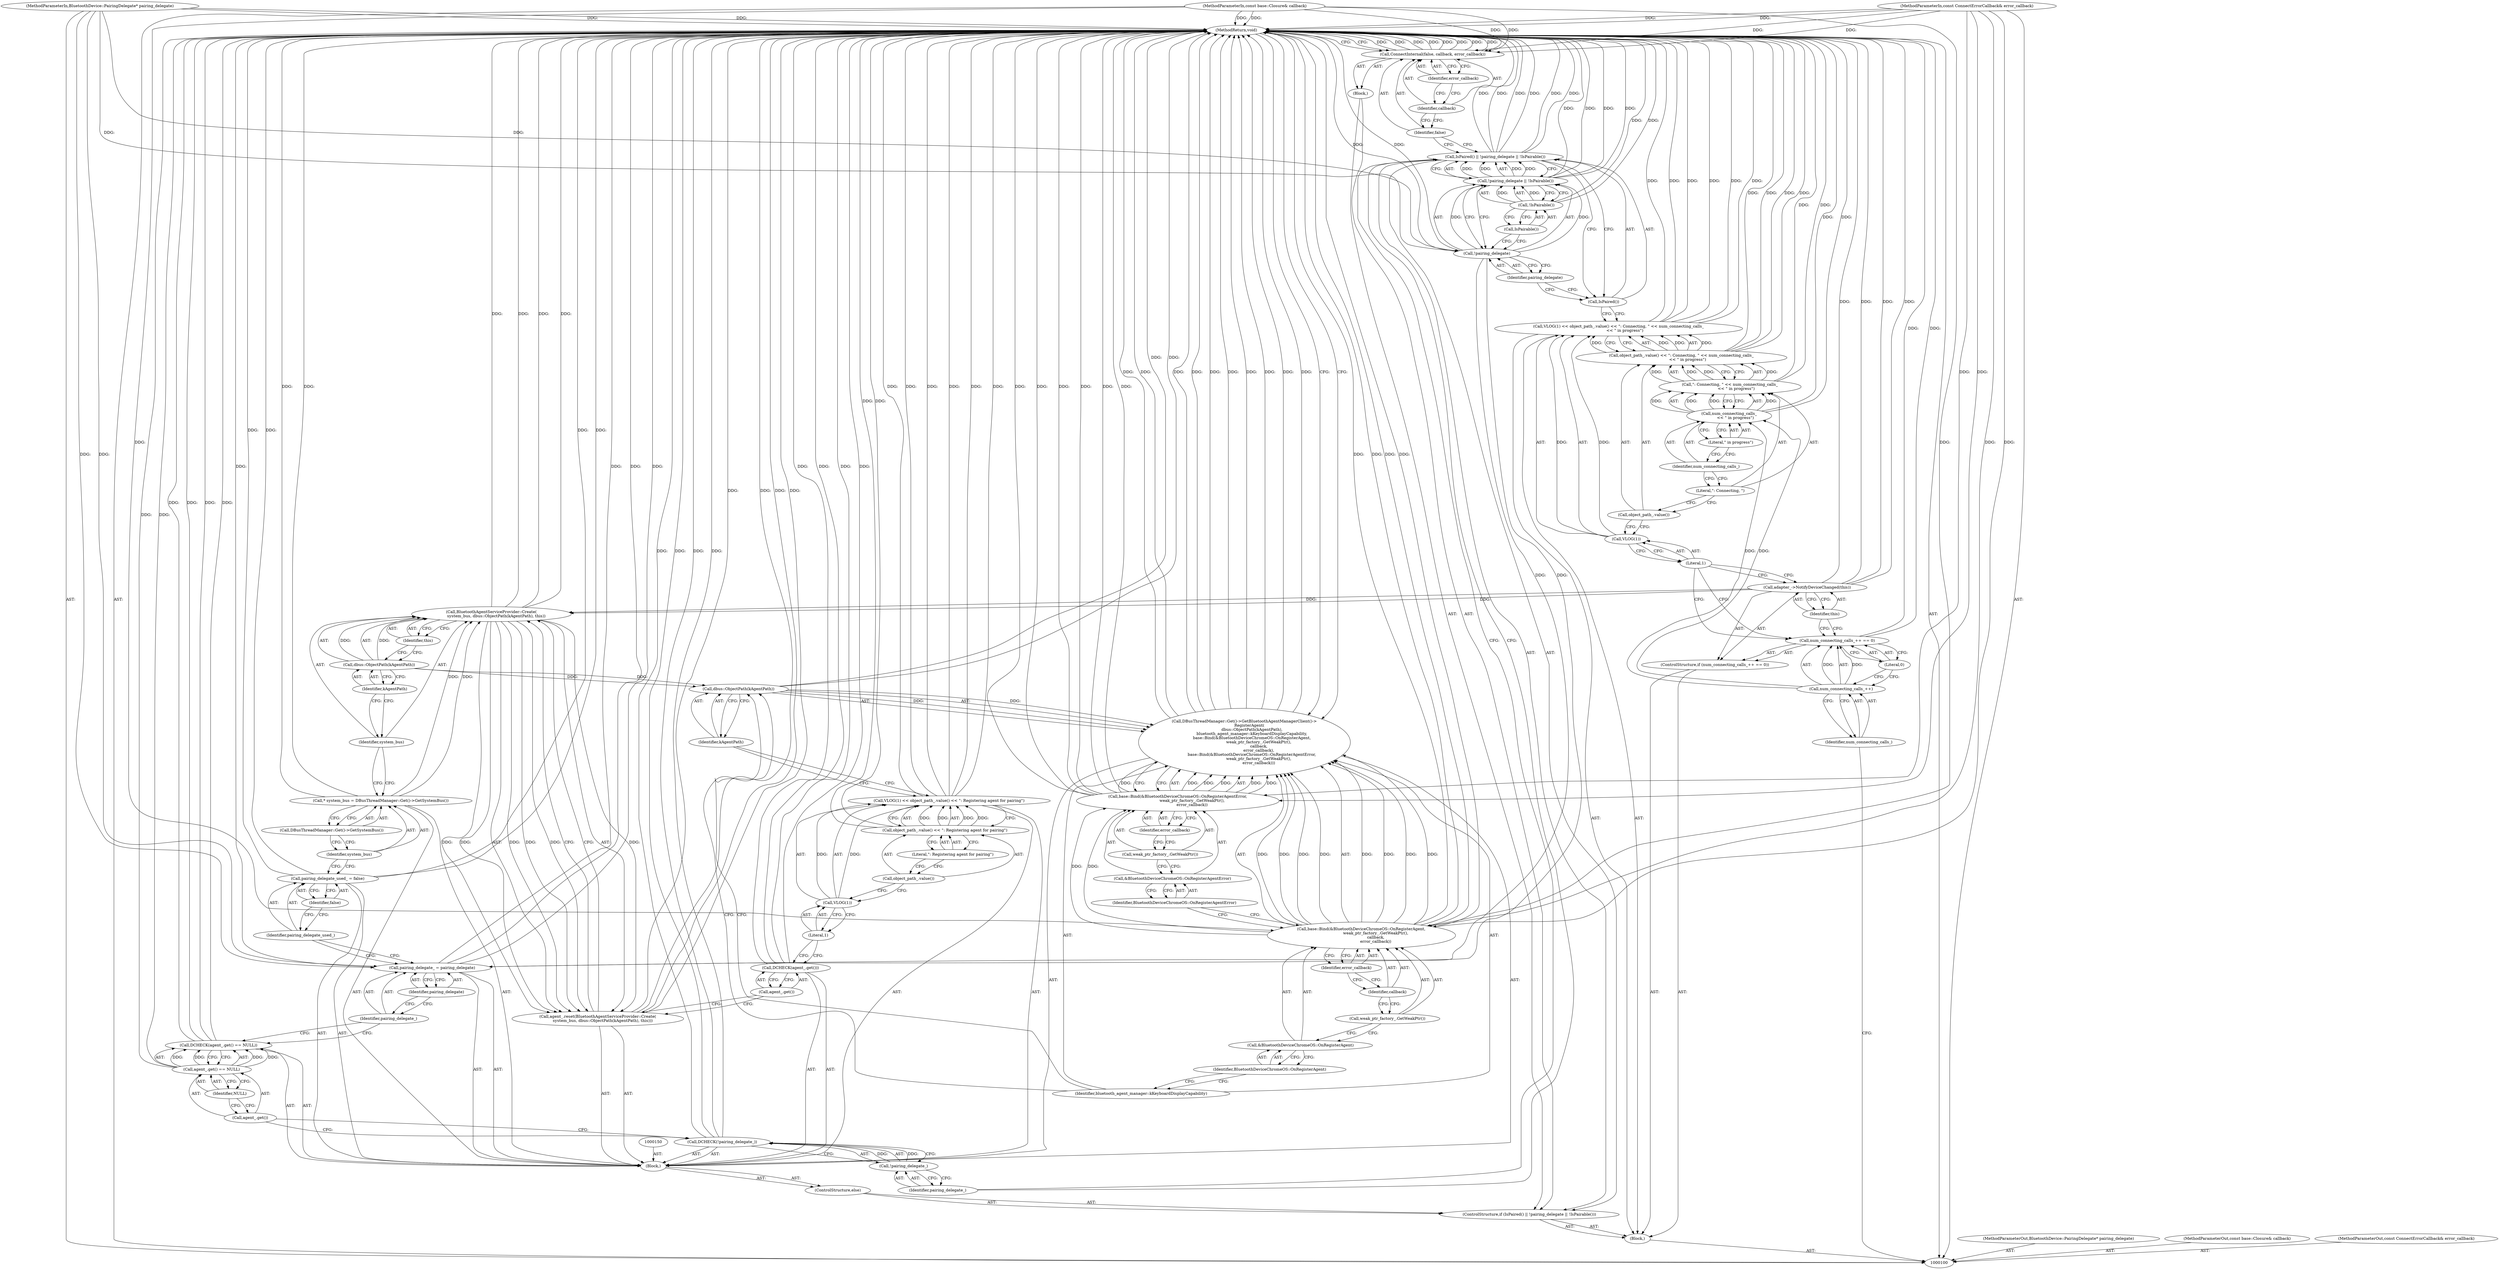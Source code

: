 digraph "1_Chrome_d358f57009b85fb7440208afa5ba87636b491889_7" {
"1000183" [label="(MethodReturn,void)"];
"1000122" [label="(ControlStructure,if (IsPaired() || !pairing_delegate || !IsPairable()))"];
"1000125" [label="(Call,!pairing_delegate || !IsPairable())"];
"1000126" [label="(Call,!pairing_delegate)"];
"1000127" [label="(Identifier,pairing_delegate)"];
"1000128" [label="(Call,!IsPairable())"];
"1000129" [label="(Call,IsPairable())"];
"1000130" [label="(Block,)"];
"1000123" [label="(Call,IsPaired() || !pairing_delegate || !IsPairable())"];
"1000124" [label="(Call,IsPaired())"];
"1000132" [label="(Identifier,false)"];
"1000133" [label="(Identifier,callback)"];
"1000134" [label="(Identifier,error_callback)"];
"1000131" [label="(Call,ConnectInternal(false, callback, error_callback))"];
"1000135" [label="(ControlStructure,else)"];
"1000138" [label="(Call,!pairing_delegate_)"];
"1000139" [label="(Identifier,pairing_delegate_)"];
"1000137" [label="(Call,DCHECK(!pairing_delegate_))"];
"1000141" [label="(Call,agent_.get() == NULL)"];
"1000142" [label="(Call,agent_.get())"];
"1000143" [label="(Identifier,NULL)"];
"1000140" [label="(Call,DCHECK(agent_.get() == NULL))"];
"1000146" [label="(Identifier,pairing_delegate)"];
"1000144" [label="(Call,pairing_delegate_ = pairing_delegate)"];
"1000145" [label="(Identifier,pairing_delegate_)"];
"1000149" [label="(Identifier,false)"];
"1000147" [label="(Call,pairing_delegate_used_ = false)"];
"1000148" [label="(Identifier,pairing_delegate_used_)"];
"1000151" [label="(Call,* system_bus = DBusThreadManager::Get()->GetSystemBus())"];
"1000152" [label="(Identifier,system_bus)"];
"1000153" [label="(Call,DBusThreadManager::Get()->GetSystemBus())"];
"1000136" [label="(Block,)"];
"1000155" [label="(Call,BluetoothAgentServiceProvider::Create(\n        system_bus, dbus::ObjectPath(kAgentPath), this))"];
"1000154" [label="(Call,agent_.reset(BluetoothAgentServiceProvider::Create(\n        system_bus, dbus::ObjectPath(kAgentPath), this)))"];
"1000101" [label="(MethodParameterIn,BluetoothDevice::PairingDelegate* pairing_delegate)"];
"1000288" [label="(MethodParameterOut,BluetoothDevice::PairingDelegate* pairing_delegate)"];
"1000157" [label="(Call,dbus::ObjectPath(kAgentPath))"];
"1000158" [label="(Identifier,kAgentPath)"];
"1000159" [label="(Identifier,this)"];
"1000156" [label="(Identifier,system_bus)"];
"1000161" [label="(Call,agent_.get())"];
"1000160" [label="(Call,DCHECK(agent_.get()))"];
"1000165" [label="(Call,object_path_.value() << \": Registering agent for pairing\")"];
"1000166" [label="(Call,object_path_.value())"];
"1000167" [label="(Literal,\": Registering agent for pairing\")"];
"1000162" [label="(Call,VLOG(1) << object_path_.value() << \": Registering agent for pairing\")"];
"1000163" [label="(Call,VLOG(1))"];
"1000164" [label="(Literal,1)"];
"1000168" [label="(Call,DBusThreadManager::Get()->GetBluetoothAgentManagerClient()->\n        RegisterAgent(\n            dbus::ObjectPath(kAgentPath),\n            bluetooth_agent_manager::kKeyboardDisplayCapability,\n            base::Bind(&BluetoothDeviceChromeOS::OnRegisterAgent,\n                       weak_ptr_factory_.GetWeakPtr(),\n                       callback,\n                       error_callback),\n            base::Bind(&BluetoothDeviceChromeOS::OnRegisterAgentError,\n                       weak_ptr_factory_.GetWeakPtr(),\n                       error_callback)))"];
"1000169" [label="(Call,dbus::ObjectPath(kAgentPath))"];
"1000170" [label="(Identifier,kAgentPath)"];
"1000171" [label="(Identifier,bluetooth_agent_manager::kKeyboardDisplayCapability)"];
"1000172" [label="(Call,base::Bind(&BluetoothDeviceChromeOS::OnRegisterAgent,\n                       weak_ptr_factory_.GetWeakPtr(),\n                       callback,\n                       error_callback))"];
"1000173" [label="(Call,&BluetoothDeviceChromeOS::OnRegisterAgent)"];
"1000174" [label="(Identifier,BluetoothDeviceChromeOS::OnRegisterAgent)"];
"1000175" [label="(Call,weak_ptr_factory_.GetWeakPtr())"];
"1000176" [label="(Identifier,callback)"];
"1000102" [label="(MethodParameterIn,const base::Closure& callback)"];
"1000289" [label="(MethodParameterOut,const base::Closure& callback)"];
"1000177" [label="(Identifier,error_callback)"];
"1000178" [label="(Call,base::Bind(&BluetoothDeviceChromeOS::OnRegisterAgentError,\n                       weak_ptr_factory_.GetWeakPtr(),\n                       error_callback))"];
"1000179" [label="(Call,&BluetoothDeviceChromeOS::OnRegisterAgentError)"];
"1000180" [label="(Identifier,BluetoothDeviceChromeOS::OnRegisterAgentError)"];
"1000181" [label="(Call,weak_ptr_factory_.GetWeakPtr())"];
"1000182" [label="(Identifier,error_callback)"];
"1000103" [label="(MethodParameterIn,const ConnectErrorCallback& error_callback)"];
"1000290" [label="(MethodParameterOut,const ConnectErrorCallback& error_callback)"];
"1000104" [label="(Block,)"];
"1000105" [label="(ControlStructure,if (num_connecting_calls_++ == 0))"];
"1000109" [label="(Literal,0)"];
"1000106" [label="(Call,num_connecting_calls_++ == 0)"];
"1000107" [label="(Call,num_connecting_calls_++)"];
"1000108" [label="(Identifier,num_connecting_calls_)"];
"1000111" [label="(Identifier,this)"];
"1000110" [label="(Call,adapter_->NotifyDeviceChanged(this))"];
"1000115" [label="(Call,object_path_.value() << \": Connecting, \" << num_connecting_calls_\n          << \" in progress\")"];
"1000116" [label="(Call,object_path_.value())"];
"1000112" [label="(Call,VLOG(1) << object_path_.value() << \": Connecting, \" << num_connecting_calls_\n          << \" in progress\")"];
"1000113" [label="(Call,VLOG(1))"];
"1000117" [label="(Call,\": Connecting, \" << num_connecting_calls_\n          << \" in progress\")"];
"1000118" [label="(Literal,\": Connecting, \")"];
"1000119" [label="(Call,num_connecting_calls_\n          << \" in progress\")"];
"1000120" [label="(Identifier,num_connecting_calls_)"];
"1000114" [label="(Literal,1)"];
"1000121" [label="(Literal,\" in progress\")"];
"1000183" -> "1000100"  [label="AST: "];
"1000183" -> "1000131"  [label="CFG: "];
"1000183" -> "1000168"  [label="CFG: "];
"1000168" -> "1000183"  [label="DDG: "];
"1000168" -> "1000183"  [label="DDG: "];
"1000168" -> "1000183"  [label="DDG: "];
"1000168" -> "1000183"  [label="DDG: "];
"1000168" -> "1000183"  [label="DDG: "];
"1000123" -> "1000183"  [label="DDG: "];
"1000123" -> "1000183"  [label="DDG: "];
"1000123" -> "1000183"  [label="DDG: "];
"1000178" -> "1000183"  [label="DDG: "];
"1000178" -> "1000183"  [label="DDG: "];
"1000178" -> "1000183"  [label="DDG: "];
"1000160" -> "1000183"  [label="DDG: "];
"1000160" -> "1000183"  [label="DDG: "];
"1000112" -> "1000183"  [label="DDG: "];
"1000112" -> "1000183"  [label="DDG: "];
"1000112" -> "1000183"  [label="DDG: "];
"1000154" -> "1000183"  [label="DDG: "];
"1000154" -> "1000183"  [label="DDG: "];
"1000169" -> "1000183"  [label="DDG: "];
"1000117" -> "1000183"  [label="DDG: "];
"1000155" -> "1000183"  [label="DDG: "];
"1000155" -> "1000183"  [label="DDG: "];
"1000115" -> "1000183"  [label="DDG: "];
"1000115" -> "1000183"  [label="DDG: "];
"1000125" -> "1000183"  [label="DDG: "];
"1000125" -> "1000183"  [label="DDG: "];
"1000131" -> "1000183"  [label="DDG: "];
"1000131" -> "1000183"  [label="DDG: "];
"1000131" -> "1000183"  [label="DDG: "];
"1000131" -> "1000183"  [label="DDG: "];
"1000140" -> "1000183"  [label="DDG: "];
"1000140" -> "1000183"  [label="DDG: "];
"1000165" -> "1000183"  [label="DDG: "];
"1000128" -> "1000183"  [label="DDG: "];
"1000103" -> "1000183"  [label="DDG: "];
"1000147" -> "1000183"  [label="DDG: "];
"1000147" -> "1000183"  [label="DDG: "];
"1000172" -> "1000183"  [label="DDG: "];
"1000172" -> "1000183"  [label="DDG: "];
"1000126" -> "1000183"  [label="DDG: "];
"1000151" -> "1000183"  [label="DDG: "];
"1000102" -> "1000183"  [label="DDG: "];
"1000101" -> "1000183"  [label="DDG: "];
"1000110" -> "1000183"  [label="DDG: "];
"1000110" -> "1000183"  [label="DDG: "];
"1000119" -> "1000183"  [label="DDG: "];
"1000141" -> "1000183"  [label="DDG: "];
"1000144" -> "1000183"  [label="DDG: "];
"1000144" -> "1000183"  [label="DDG: "];
"1000137" -> "1000183"  [label="DDG: "];
"1000137" -> "1000183"  [label="DDG: "];
"1000162" -> "1000183"  [label="DDG: "];
"1000162" -> "1000183"  [label="DDG: "];
"1000162" -> "1000183"  [label="DDG: "];
"1000106" -> "1000183"  [label="DDG: "];
"1000122" -> "1000104"  [label="AST: "];
"1000123" -> "1000122"  [label="AST: "];
"1000130" -> "1000122"  [label="AST: "];
"1000135" -> "1000122"  [label="AST: "];
"1000125" -> "1000123"  [label="AST: "];
"1000125" -> "1000126"  [label="CFG: "];
"1000125" -> "1000128"  [label="CFG: "];
"1000126" -> "1000125"  [label="AST: "];
"1000128" -> "1000125"  [label="AST: "];
"1000123" -> "1000125"  [label="CFG: "];
"1000125" -> "1000183"  [label="DDG: "];
"1000125" -> "1000183"  [label="DDG: "];
"1000125" -> "1000123"  [label="DDG: "];
"1000125" -> "1000123"  [label="DDG: "];
"1000126" -> "1000125"  [label="DDG: "];
"1000128" -> "1000125"  [label="DDG: "];
"1000126" -> "1000125"  [label="AST: "];
"1000126" -> "1000127"  [label="CFG: "];
"1000127" -> "1000126"  [label="AST: "];
"1000129" -> "1000126"  [label="CFG: "];
"1000125" -> "1000126"  [label="CFG: "];
"1000126" -> "1000183"  [label="DDG: "];
"1000126" -> "1000125"  [label="DDG: "];
"1000101" -> "1000126"  [label="DDG: "];
"1000126" -> "1000144"  [label="DDG: "];
"1000127" -> "1000126"  [label="AST: "];
"1000127" -> "1000124"  [label="CFG: "];
"1000126" -> "1000127"  [label="CFG: "];
"1000128" -> "1000125"  [label="AST: "];
"1000128" -> "1000129"  [label="CFG: "];
"1000129" -> "1000128"  [label="AST: "];
"1000125" -> "1000128"  [label="CFG: "];
"1000128" -> "1000183"  [label="DDG: "];
"1000128" -> "1000125"  [label="DDG: "];
"1000129" -> "1000128"  [label="AST: "];
"1000129" -> "1000126"  [label="CFG: "];
"1000128" -> "1000129"  [label="CFG: "];
"1000130" -> "1000122"  [label="AST: "];
"1000131" -> "1000130"  [label="AST: "];
"1000123" -> "1000122"  [label="AST: "];
"1000123" -> "1000124"  [label="CFG: "];
"1000123" -> "1000125"  [label="CFG: "];
"1000124" -> "1000123"  [label="AST: "];
"1000125" -> "1000123"  [label="AST: "];
"1000132" -> "1000123"  [label="CFG: "];
"1000139" -> "1000123"  [label="CFG: "];
"1000123" -> "1000183"  [label="DDG: "];
"1000123" -> "1000183"  [label="DDG: "];
"1000123" -> "1000183"  [label="DDG: "];
"1000125" -> "1000123"  [label="DDG: "];
"1000125" -> "1000123"  [label="DDG: "];
"1000124" -> "1000123"  [label="AST: "];
"1000124" -> "1000112"  [label="CFG: "];
"1000127" -> "1000124"  [label="CFG: "];
"1000123" -> "1000124"  [label="CFG: "];
"1000132" -> "1000131"  [label="AST: "];
"1000132" -> "1000123"  [label="CFG: "];
"1000133" -> "1000132"  [label="CFG: "];
"1000133" -> "1000131"  [label="AST: "];
"1000133" -> "1000132"  [label="CFG: "];
"1000134" -> "1000133"  [label="CFG: "];
"1000134" -> "1000131"  [label="AST: "];
"1000134" -> "1000133"  [label="CFG: "];
"1000131" -> "1000134"  [label="CFG: "];
"1000131" -> "1000130"  [label="AST: "];
"1000131" -> "1000134"  [label="CFG: "];
"1000132" -> "1000131"  [label="AST: "];
"1000133" -> "1000131"  [label="AST: "];
"1000134" -> "1000131"  [label="AST: "];
"1000183" -> "1000131"  [label="CFG: "];
"1000131" -> "1000183"  [label="DDG: "];
"1000131" -> "1000183"  [label="DDG: "];
"1000131" -> "1000183"  [label="DDG: "];
"1000131" -> "1000183"  [label="DDG: "];
"1000102" -> "1000131"  [label="DDG: "];
"1000103" -> "1000131"  [label="DDG: "];
"1000135" -> "1000122"  [label="AST: "];
"1000136" -> "1000135"  [label="AST: "];
"1000138" -> "1000137"  [label="AST: "];
"1000138" -> "1000139"  [label="CFG: "];
"1000139" -> "1000138"  [label="AST: "];
"1000137" -> "1000138"  [label="CFG: "];
"1000138" -> "1000137"  [label="DDG: "];
"1000139" -> "1000138"  [label="AST: "];
"1000139" -> "1000123"  [label="CFG: "];
"1000138" -> "1000139"  [label="CFG: "];
"1000137" -> "1000136"  [label="AST: "];
"1000137" -> "1000138"  [label="CFG: "];
"1000138" -> "1000137"  [label="AST: "];
"1000142" -> "1000137"  [label="CFG: "];
"1000137" -> "1000183"  [label="DDG: "];
"1000137" -> "1000183"  [label="DDG: "];
"1000138" -> "1000137"  [label="DDG: "];
"1000141" -> "1000140"  [label="AST: "];
"1000141" -> "1000143"  [label="CFG: "];
"1000142" -> "1000141"  [label="AST: "];
"1000143" -> "1000141"  [label="AST: "];
"1000140" -> "1000141"  [label="CFG: "];
"1000141" -> "1000183"  [label="DDG: "];
"1000141" -> "1000140"  [label="DDG: "];
"1000141" -> "1000140"  [label="DDG: "];
"1000142" -> "1000141"  [label="AST: "];
"1000142" -> "1000137"  [label="CFG: "];
"1000143" -> "1000142"  [label="CFG: "];
"1000143" -> "1000141"  [label="AST: "];
"1000143" -> "1000142"  [label="CFG: "];
"1000141" -> "1000143"  [label="CFG: "];
"1000140" -> "1000136"  [label="AST: "];
"1000140" -> "1000141"  [label="CFG: "];
"1000141" -> "1000140"  [label="AST: "];
"1000145" -> "1000140"  [label="CFG: "];
"1000140" -> "1000183"  [label="DDG: "];
"1000140" -> "1000183"  [label="DDG: "];
"1000141" -> "1000140"  [label="DDG: "];
"1000141" -> "1000140"  [label="DDG: "];
"1000146" -> "1000144"  [label="AST: "];
"1000146" -> "1000145"  [label="CFG: "];
"1000144" -> "1000146"  [label="CFG: "];
"1000144" -> "1000136"  [label="AST: "];
"1000144" -> "1000146"  [label="CFG: "];
"1000145" -> "1000144"  [label="AST: "];
"1000146" -> "1000144"  [label="AST: "];
"1000148" -> "1000144"  [label="CFG: "];
"1000144" -> "1000183"  [label="DDG: "];
"1000144" -> "1000183"  [label="DDG: "];
"1000126" -> "1000144"  [label="DDG: "];
"1000101" -> "1000144"  [label="DDG: "];
"1000145" -> "1000144"  [label="AST: "];
"1000145" -> "1000140"  [label="CFG: "];
"1000146" -> "1000145"  [label="CFG: "];
"1000149" -> "1000147"  [label="AST: "];
"1000149" -> "1000148"  [label="CFG: "];
"1000147" -> "1000149"  [label="CFG: "];
"1000147" -> "1000136"  [label="AST: "];
"1000147" -> "1000149"  [label="CFG: "];
"1000148" -> "1000147"  [label="AST: "];
"1000149" -> "1000147"  [label="AST: "];
"1000152" -> "1000147"  [label="CFG: "];
"1000147" -> "1000183"  [label="DDG: "];
"1000147" -> "1000183"  [label="DDG: "];
"1000148" -> "1000147"  [label="AST: "];
"1000148" -> "1000144"  [label="CFG: "];
"1000149" -> "1000148"  [label="CFG: "];
"1000151" -> "1000136"  [label="AST: "];
"1000151" -> "1000153"  [label="CFG: "];
"1000152" -> "1000151"  [label="AST: "];
"1000153" -> "1000151"  [label="AST: "];
"1000156" -> "1000151"  [label="CFG: "];
"1000151" -> "1000183"  [label="DDG: "];
"1000151" -> "1000155"  [label="DDG: "];
"1000152" -> "1000151"  [label="AST: "];
"1000152" -> "1000147"  [label="CFG: "];
"1000153" -> "1000152"  [label="CFG: "];
"1000153" -> "1000151"  [label="AST: "];
"1000153" -> "1000152"  [label="CFG: "];
"1000151" -> "1000153"  [label="CFG: "];
"1000136" -> "1000135"  [label="AST: "];
"1000137" -> "1000136"  [label="AST: "];
"1000140" -> "1000136"  [label="AST: "];
"1000144" -> "1000136"  [label="AST: "];
"1000147" -> "1000136"  [label="AST: "];
"1000150" -> "1000136"  [label="AST: "];
"1000151" -> "1000136"  [label="AST: "];
"1000154" -> "1000136"  [label="AST: "];
"1000160" -> "1000136"  [label="AST: "];
"1000162" -> "1000136"  [label="AST: "];
"1000168" -> "1000136"  [label="AST: "];
"1000155" -> "1000154"  [label="AST: "];
"1000155" -> "1000159"  [label="CFG: "];
"1000156" -> "1000155"  [label="AST: "];
"1000157" -> "1000155"  [label="AST: "];
"1000159" -> "1000155"  [label="AST: "];
"1000154" -> "1000155"  [label="CFG: "];
"1000155" -> "1000183"  [label="DDG: "];
"1000155" -> "1000183"  [label="DDG: "];
"1000155" -> "1000154"  [label="DDG: "];
"1000155" -> "1000154"  [label="DDG: "];
"1000155" -> "1000154"  [label="DDG: "];
"1000151" -> "1000155"  [label="DDG: "];
"1000157" -> "1000155"  [label="DDG: "];
"1000110" -> "1000155"  [label="DDG: "];
"1000154" -> "1000136"  [label="AST: "];
"1000154" -> "1000155"  [label="CFG: "];
"1000155" -> "1000154"  [label="AST: "];
"1000161" -> "1000154"  [label="CFG: "];
"1000154" -> "1000183"  [label="DDG: "];
"1000154" -> "1000183"  [label="DDG: "];
"1000155" -> "1000154"  [label="DDG: "];
"1000155" -> "1000154"  [label="DDG: "];
"1000155" -> "1000154"  [label="DDG: "];
"1000101" -> "1000100"  [label="AST: "];
"1000101" -> "1000183"  [label="DDG: "];
"1000101" -> "1000126"  [label="DDG: "];
"1000101" -> "1000144"  [label="DDG: "];
"1000288" -> "1000100"  [label="AST: "];
"1000157" -> "1000155"  [label="AST: "];
"1000157" -> "1000158"  [label="CFG: "];
"1000158" -> "1000157"  [label="AST: "];
"1000159" -> "1000157"  [label="CFG: "];
"1000157" -> "1000155"  [label="DDG: "];
"1000157" -> "1000169"  [label="DDG: "];
"1000158" -> "1000157"  [label="AST: "];
"1000158" -> "1000156"  [label="CFG: "];
"1000157" -> "1000158"  [label="CFG: "];
"1000159" -> "1000155"  [label="AST: "];
"1000159" -> "1000157"  [label="CFG: "];
"1000155" -> "1000159"  [label="CFG: "];
"1000156" -> "1000155"  [label="AST: "];
"1000156" -> "1000151"  [label="CFG: "];
"1000158" -> "1000156"  [label="CFG: "];
"1000161" -> "1000160"  [label="AST: "];
"1000161" -> "1000154"  [label="CFG: "];
"1000160" -> "1000161"  [label="CFG: "];
"1000160" -> "1000136"  [label="AST: "];
"1000160" -> "1000161"  [label="CFG: "];
"1000161" -> "1000160"  [label="AST: "];
"1000164" -> "1000160"  [label="CFG: "];
"1000160" -> "1000183"  [label="DDG: "];
"1000160" -> "1000183"  [label="DDG: "];
"1000165" -> "1000162"  [label="AST: "];
"1000165" -> "1000167"  [label="CFG: "];
"1000166" -> "1000165"  [label="AST: "];
"1000167" -> "1000165"  [label="AST: "];
"1000162" -> "1000165"  [label="CFG: "];
"1000165" -> "1000183"  [label="DDG: "];
"1000165" -> "1000162"  [label="DDG: "];
"1000165" -> "1000162"  [label="DDG: "];
"1000166" -> "1000165"  [label="AST: "];
"1000166" -> "1000163"  [label="CFG: "];
"1000167" -> "1000166"  [label="CFG: "];
"1000167" -> "1000165"  [label="AST: "];
"1000167" -> "1000166"  [label="CFG: "];
"1000165" -> "1000167"  [label="CFG: "];
"1000162" -> "1000136"  [label="AST: "];
"1000162" -> "1000165"  [label="CFG: "];
"1000163" -> "1000162"  [label="AST: "];
"1000165" -> "1000162"  [label="AST: "];
"1000170" -> "1000162"  [label="CFG: "];
"1000162" -> "1000183"  [label="DDG: "];
"1000162" -> "1000183"  [label="DDG: "];
"1000162" -> "1000183"  [label="DDG: "];
"1000163" -> "1000162"  [label="DDG: "];
"1000165" -> "1000162"  [label="DDG: "];
"1000165" -> "1000162"  [label="DDG: "];
"1000163" -> "1000162"  [label="AST: "];
"1000163" -> "1000164"  [label="CFG: "];
"1000164" -> "1000163"  [label="AST: "];
"1000166" -> "1000163"  [label="CFG: "];
"1000163" -> "1000162"  [label="DDG: "];
"1000164" -> "1000163"  [label="AST: "];
"1000164" -> "1000160"  [label="CFG: "];
"1000163" -> "1000164"  [label="CFG: "];
"1000168" -> "1000136"  [label="AST: "];
"1000168" -> "1000178"  [label="CFG: "];
"1000169" -> "1000168"  [label="AST: "];
"1000171" -> "1000168"  [label="AST: "];
"1000172" -> "1000168"  [label="AST: "];
"1000178" -> "1000168"  [label="AST: "];
"1000183" -> "1000168"  [label="CFG: "];
"1000168" -> "1000183"  [label="DDG: "];
"1000168" -> "1000183"  [label="DDG: "];
"1000168" -> "1000183"  [label="DDG: "];
"1000168" -> "1000183"  [label="DDG: "];
"1000168" -> "1000183"  [label="DDG: "];
"1000169" -> "1000168"  [label="DDG: "];
"1000172" -> "1000168"  [label="DDG: "];
"1000172" -> "1000168"  [label="DDG: "];
"1000172" -> "1000168"  [label="DDG: "];
"1000172" -> "1000168"  [label="DDG: "];
"1000178" -> "1000168"  [label="DDG: "];
"1000178" -> "1000168"  [label="DDG: "];
"1000178" -> "1000168"  [label="DDG: "];
"1000169" -> "1000168"  [label="AST: "];
"1000169" -> "1000170"  [label="CFG: "];
"1000170" -> "1000169"  [label="AST: "];
"1000171" -> "1000169"  [label="CFG: "];
"1000169" -> "1000183"  [label="DDG: "];
"1000169" -> "1000168"  [label="DDG: "];
"1000157" -> "1000169"  [label="DDG: "];
"1000170" -> "1000169"  [label="AST: "];
"1000170" -> "1000162"  [label="CFG: "];
"1000169" -> "1000170"  [label="CFG: "];
"1000171" -> "1000168"  [label="AST: "];
"1000171" -> "1000169"  [label="CFG: "];
"1000174" -> "1000171"  [label="CFG: "];
"1000172" -> "1000168"  [label="AST: "];
"1000172" -> "1000177"  [label="CFG: "];
"1000173" -> "1000172"  [label="AST: "];
"1000175" -> "1000172"  [label="AST: "];
"1000176" -> "1000172"  [label="AST: "];
"1000177" -> "1000172"  [label="AST: "];
"1000180" -> "1000172"  [label="CFG: "];
"1000172" -> "1000183"  [label="DDG: "];
"1000172" -> "1000183"  [label="DDG: "];
"1000172" -> "1000168"  [label="DDG: "];
"1000172" -> "1000168"  [label="DDG: "];
"1000172" -> "1000168"  [label="DDG: "];
"1000172" -> "1000168"  [label="DDG: "];
"1000102" -> "1000172"  [label="DDG: "];
"1000103" -> "1000172"  [label="DDG: "];
"1000172" -> "1000178"  [label="DDG: "];
"1000173" -> "1000172"  [label="AST: "];
"1000173" -> "1000174"  [label="CFG: "];
"1000174" -> "1000173"  [label="AST: "];
"1000175" -> "1000173"  [label="CFG: "];
"1000174" -> "1000173"  [label="AST: "];
"1000174" -> "1000171"  [label="CFG: "];
"1000173" -> "1000174"  [label="CFG: "];
"1000175" -> "1000172"  [label="AST: "];
"1000175" -> "1000173"  [label="CFG: "];
"1000176" -> "1000175"  [label="CFG: "];
"1000176" -> "1000172"  [label="AST: "];
"1000176" -> "1000175"  [label="CFG: "];
"1000177" -> "1000176"  [label="CFG: "];
"1000102" -> "1000100"  [label="AST: "];
"1000102" -> "1000183"  [label="DDG: "];
"1000102" -> "1000131"  [label="DDG: "];
"1000102" -> "1000172"  [label="DDG: "];
"1000289" -> "1000100"  [label="AST: "];
"1000177" -> "1000172"  [label="AST: "];
"1000177" -> "1000176"  [label="CFG: "];
"1000172" -> "1000177"  [label="CFG: "];
"1000178" -> "1000168"  [label="AST: "];
"1000178" -> "1000182"  [label="CFG: "];
"1000179" -> "1000178"  [label="AST: "];
"1000181" -> "1000178"  [label="AST: "];
"1000182" -> "1000178"  [label="AST: "];
"1000168" -> "1000178"  [label="CFG: "];
"1000178" -> "1000183"  [label="DDG: "];
"1000178" -> "1000183"  [label="DDG: "];
"1000178" -> "1000183"  [label="DDG: "];
"1000178" -> "1000168"  [label="DDG: "];
"1000178" -> "1000168"  [label="DDG: "];
"1000178" -> "1000168"  [label="DDG: "];
"1000172" -> "1000178"  [label="DDG: "];
"1000103" -> "1000178"  [label="DDG: "];
"1000179" -> "1000178"  [label="AST: "];
"1000179" -> "1000180"  [label="CFG: "];
"1000180" -> "1000179"  [label="AST: "];
"1000181" -> "1000179"  [label="CFG: "];
"1000180" -> "1000179"  [label="AST: "];
"1000180" -> "1000172"  [label="CFG: "];
"1000179" -> "1000180"  [label="CFG: "];
"1000181" -> "1000178"  [label="AST: "];
"1000181" -> "1000179"  [label="CFG: "];
"1000182" -> "1000181"  [label="CFG: "];
"1000182" -> "1000178"  [label="AST: "];
"1000182" -> "1000181"  [label="CFG: "];
"1000178" -> "1000182"  [label="CFG: "];
"1000103" -> "1000100"  [label="AST: "];
"1000103" -> "1000183"  [label="DDG: "];
"1000103" -> "1000131"  [label="DDG: "];
"1000103" -> "1000172"  [label="DDG: "];
"1000103" -> "1000178"  [label="DDG: "];
"1000290" -> "1000100"  [label="AST: "];
"1000104" -> "1000100"  [label="AST: "];
"1000105" -> "1000104"  [label="AST: "];
"1000112" -> "1000104"  [label="AST: "];
"1000122" -> "1000104"  [label="AST: "];
"1000105" -> "1000104"  [label="AST: "];
"1000106" -> "1000105"  [label="AST: "];
"1000110" -> "1000105"  [label="AST: "];
"1000109" -> "1000106"  [label="AST: "];
"1000109" -> "1000107"  [label="CFG: "];
"1000106" -> "1000109"  [label="CFG: "];
"1000106" -> "1000105"  [label="AST: "];
"1000106" -> "1000109"  [label="CFG: "];
"1000107" -> "1000106"  [label="AST: "];
"1000109" -> "1000106"  [label="AST: "];
"1000111" -> "1000106"  [label="CFG: "];
"1000114" -> "1000106"  [label="CFG: "];
"1000106" -> "1000183"  [label="DDG: "];
"1000107" -> "1000106"  [label="DDG: "];
"1000107" -> "1000106"  [label="AST: "];
"1000107" -> "1000108"  [label="CFG: "];
"1000108" -> "1000107"  [label="AST: "];
"1000109" -> "1000107"  [label="CFG: "];
"1000107" -> "1000106"  [label="DDG: "];
"1000107" -> "1000119"  [label="DDG: "];
"1000108" -> "1000107"  [label="AST: "];
"1000108" -> "1000100"  [label="CFG: "];
"1000107" -> "1000108"  [label="CFG: "];
"1000111" -> "1000110"  [label="AST: "];
"1000111" -> "1000106"  [label="CFG: "];
"1000110" -> "1000111"  [label="CFG: "];
"1000110" -> "1000105"  [label="AST: "];
"1000110" -> "1000111"  [label="CFG: "];
"1000111" -> "1000110"  [label="AST: "];
"1000114" -> "1000110"  [label="CFG: "];
"1000110" -> "1000183"  [label="DDG: "];
"1000110" -> "1000183"  [label="DDG: "];
"1000110" -> "1000155"  [label="DDG: "];
"1000115" -> "1000112"  [label="AST: "];
"1000115" -> "1000117"  [label="CFG: "];
"1000116" -> "1000115"  [label="AST: "];
"1000117" -> "1000115"  [label="AST: "];
"1000112" -> "1000115"  [label="CFG: "];
"1000115" -> "1000183"  [label="DDG: "];
"1000115" -> "1000183"  [label="DDG: "];
"1000115" -> "1000112"  [label="DDG: "];
"1000115" -> "1000112"  [label="DDG: "];
"1000117" -> "1000115"  [label="DDG: "];
"1000117" -> "1000115"  [label="DDG: "];
"1000116" -> "1000115"  [label="AST: "];
"1000116" -> "1000113"  [label="CFG: "];
"1000118" -> "1000116"  [label="CFG: "];
"1000112" -> "1000104"  [label="AST: "];
"1000112" -> "1000115"  [label="CFG: "];
"1000113" -> "1000112"  [label="AST: "];
"1000115" -> "1000112"  [label="AST: "];
"1000124" -> "1000112"  [label="CFG: "];
"1000112" -> "1000183"  [label="DDG: "];
"1000112" -> "1000183"  [label="DDG: "];
"1000112" -> "1000183"  [label="DDG: "];
"1000113" -> "1000112"  [label="DDG: "];
"1000115" -> "1000112"  [label="DDG: "];
"1000115" -> "1000112"  [label="DDG: "];
"1000113" -> "1000112"  [label="AST: "];
"1000113" -> "1000114"  [label="CFG: "];
"1000114" -> "1000113"  [label="AST: "];
"1000116" -> "1000113"  [label="CFG: "];
"1000113" -> "1000112"  [label="DDG: "];
"1000117" -> "1000115"  [label="AST: "];
"1000117" -> "1000119"  [label="CFG: "];
"1000118" -> "1000117"  [label="AST: "];
"1000119" -> "1000117"  [label="AST: "];
"1000115" -> "1000117"  [label="CFG: "];
"1000117" -> "1000183"  [label="DDG: "];
"1000117" -> "1000115"  [label="DDG: "];
"1000117" -> "1000115"  [label="DDG: "];
"1000119" -> "1000117"  [label="DDG: "];
"1000119" -> "1000117"  [label="DDG: "];
"1000118" -> "1000117"  [label="AST: "];
"1000118" -> "1000116"  [label="CFG: "];
"1000120" -> "1000118"  [label="CFG: "];
"1000119" -> "1000117"  [label="AST: "];
"1000119" -> "1000121"  [label="CFG: "];
"1000120" -> "1000119"  [label="AST: "];
"1000121" -> "1000119"  [label="AST: "];
"1000117" -> "1000119"  [label="CFG: "];
"1000119" -> "1000183"  [label="DDG: "];
"1000119" -> "1000117"  [label="DDG: "];
"1000119" -> "1000117"  [label="DDG: "];
"1000107" -> "1000119"  [label="DDG: "];
"1000120" -> "1000119"  [label="AST: "];
"1000120" -> "1000118"  [label="CFG: "];
"1000121" -> "1000120"  [label="CFG: "];
"1000114" -> "1000113"  [label="AST: "];
"1000114" -> "1000110"  [label="CFG: "];
"1000114" -> "1000106"  [label="CFG: "];
"1000113" -> "1000114"  [label="CFG: "];
"1000121" -> "1000119"  [label="AST: "];
"1000121" -> "1000120"  [label="CFG: "];
"1000119" -> "1000121"  [label="CFG: "];
}

